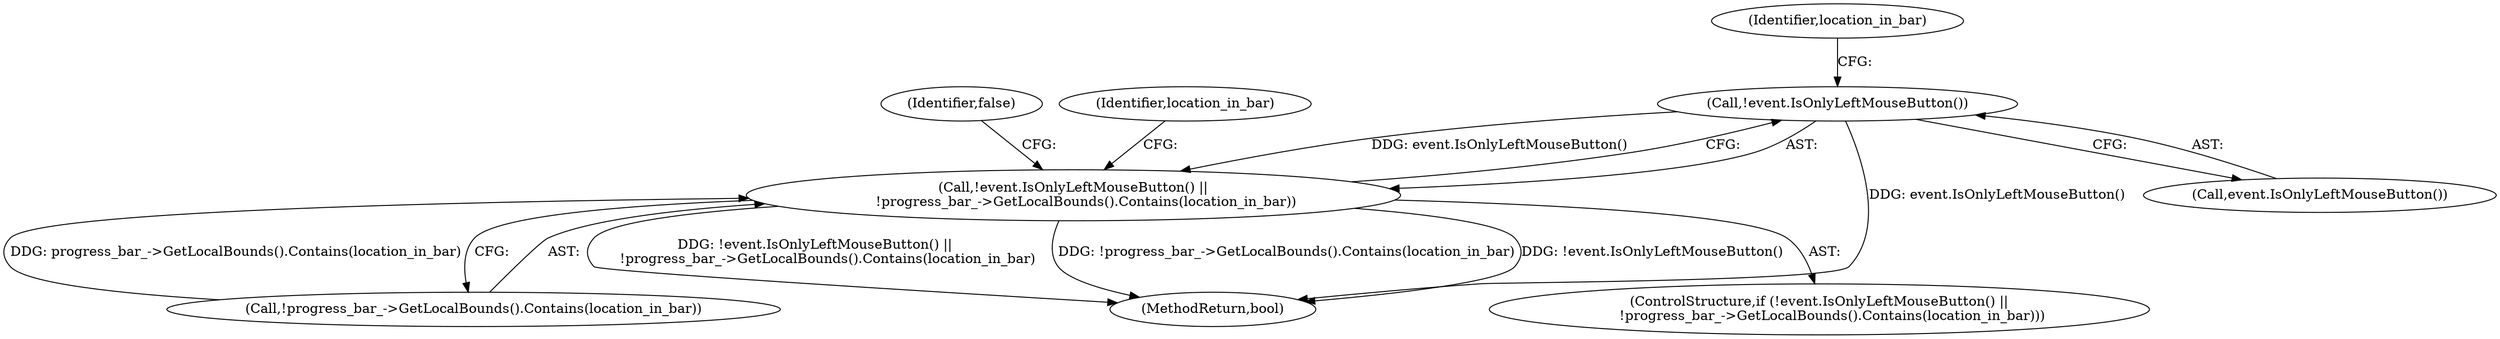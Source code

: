digraph "1_Chrome_c25b198675380f713a56649c857b4367601d4a3d_10@del" {
"1000113" [label="(Call,!event.IsOnlyLeftMouseButton())"];
"1000112" [label="(Call,!event.IsOnlyLeftMouseButton() ||\n      !progress_bar_->GetLocalBounds().Contains(location_in_bar))"];
"1000115" [label="(Call,!progress_bar_->GetLocalBounds().Contains(location_in_bar))"];
"1000120" [label="(Identifier,false)"];
"1000125" [label="(MethodReturn,bool)"];
"1000111" [label="(ControlStructure,if (!event.IsOnlyLeftMouseButton() ||\n      !progress_bar_->GetLocalBounds().Contains(location_in_bar)))"];
"1000117" [label="(Identifier,location_in_bar)"];
"1000114" [label="(Call,event.IsOnlyLeftMouseButton())"];
"1000122" [label="(Identifier,location_in_bar)"];
"1000113" [label="(Call,!event.IsOnlyLeftMouseButton())"];
"1000112" [label="(Call,!event.IsOnlyLeftMouseButton() ||\n      !progress_bar_->GetLocalBounds().Contains(location_in_bar))"];
"1000113" -> "1000112"  [label="AST: "];
"1000113" -> "1000114"  [label="CFG: "];
"1000114" -> "1000113"  [label="AST: "];
"1000117" -> "1000113"  [label="CFG: "];
"1000112" -> "1000113"  [label="CFG: "];
"1000113" -> "1000125"  [label="DDG: event.IsOnlyLeftMouseButton()"];
"1000113" -> "1000112"  [label="DDG: event.IsOnlyLeftMouseButton()"];
"1000112" -> "1000111"  [label="AST: "];
"1000112" -> "1000115"  [label="CFG: "];
"1000115" -> "1000112"  [label="AST: "];
"1000120" -> "1000112"  [label="CFG: "];
"1000122" -> "1000112"  [label="CFG: "];
"1000112" -> "1000125"  [label="DDG: !event.IsOnlyLeftMouseButton() ||\n      !progress_bar_->GetLocalBounds().Contains(location_in_bar)"];
"1000112" -> "1000125"  [label="DDG: !progress_bar_->GetLocalBounds().Contains(location_in_bar)"];
"1000112" -> "1000125"  [label="DDG: !event.IsOnlyLeftMouseButton()"];
"1000115" -> "1000112"  [label="DDG: progress_bar_->GetLocalBounds().Contains(location_in_bar)"];
}
